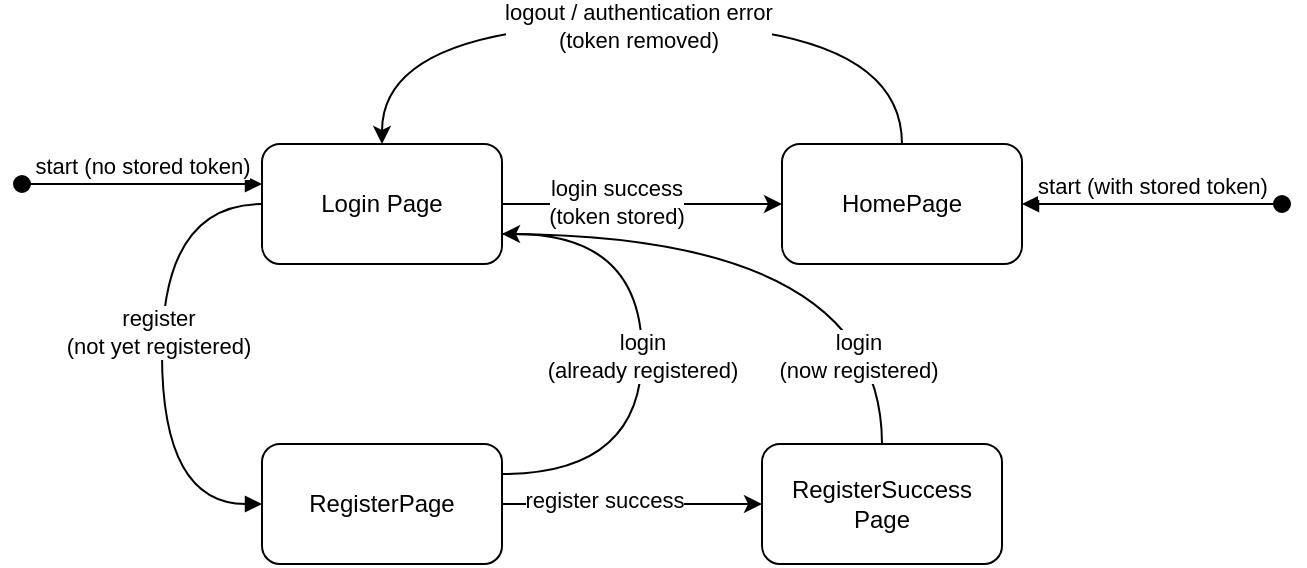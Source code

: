 <mxfile version="24.2.5" type="device">
  <diagram name="Page-1" id="NVEo-Rp1mCnDFDNM1tna">
    <mxGraphModel dx="831" dy="488" grid="1" gridSize="10" guides="1" tooltips="1" connect="1" arrows="1" fold="1" page="1" pageScale="1" pageWidth="1169" pageHeight="827" math="0" shadow="0">
      <root>
        <mxCell id="0" />
        <mxCell id="1" parent="0" />
        <mxCell id="bLl_detYXun5wEIrGBdr-4" value="Login Page" style="rounded=1;whiteSpace=wrap;html=1;" vertex="1" parent="1">
          <mxGeometry x="230" y="120" width="120" height="60" as="geometry" />
        </mxCell>
        <mxCell id="bLl_detYXun5wEIrGBdr-5" value="HomePage" style="rounded=1;whiteSpace=wrap;html=1;" vertex="1" parent="1">
          <mxGeometry x="490" y="120" width="120" height="60" as="geometry" />
        </mxCell>
        <mxCell id="bLl_detYXun5wEIrGBdr-6" value="RegisterPage" style="rounded=1;whiteSpace=wrap;html=1;" vertex="1" parent="1">
          <mxGeometry x="230" y="270" width="120" height="60" as="geometry" />
        </mxCell>
        <mxCell id="bLl_detYXun5wEIrGBdr-7" value="RegisterSuccess&lt;br&gt;Page" style="rounded=1;whiteSpace=wrap;html=1;" vertex="1" parent="1">
          <mxGeometry x="480" y="270" width="120" height="60" as="geometry" />
        </mxCell>
        <mxCell id="bLl_detYXun5wEIrGBdr-11" value="" style="endArrow=none;html=1;rounded=0;elbow=vertical;curved=1;edgeStyle=orthogonalEdgeStyle;entryX=0;entryY=0.5;entryDx=0;entryDy=0;exitX=0;exitY=0.5;exitDx=0;exitDy=0;strokeWidth=1;startArrow=block;startFill=1;" edge="1" parent="1" source="bLl_detYXun5wEIrGBdr-6" target="bLl_detYXun5wEIrGBdr-4">
          <mxGeometry width="50" height="50" relative="1" as="geometry">
            <mxPoint x="250" y="260" as="sourcePoint" />
            <mxPoint x="610" y="190" as="targetPoint" />
            <Array as="points">
              <mxPoint x="180" y="300" />
              <mxPoint x="180" y="150" />
            </Array>
          </mxGeometry>
        </mxCell>
        <mxCell id="bLl_detYXun5wEIrGBdr-23" value="register&lt;br&gt;(not yet registered)" style="edgeLabel;html=1;align=center;verticalAlign=middle;resizable=0;points=[];" vertex="1" connectable="0" parent="bLl_detYXun5wEIrGBdr-11">
          <mxGeometry x="0.093" y="2" relative="1" as="geometry">
            <mxPoint as="offset" />
          </mxGeometry>
        </mxCell>
        <mxCell id="bLl_detYXun5wEIrGBdr-12" value="" style="endArrow=none;html=1;rounded=0;elbow=vertical;curved=1;exitX=0;exitY=0.5;exitDx=0;exitDy=0;entryX=1;entryY=0.5;entryDx=0;entryDy=0;startArrow=classic;startFill=1;" edge="1" parent="1" source="bLl_detYXun5wEIrGBdr-5" target="bLl_detYXun5wEIrGBdr-4">
          <mxGeometry width="50" height="50" relative="1" as="geometry">
            <mxPoint x="450" y="60" as="sourcePoint" />
            <mxPoint x="400" y="110" as="targetPoint" />
          </mxGeometry>
        </mxCell>
        <mxCell id="bLl_detYXun5wEIrGBdr-13" value="login success&lt;br&gt;(token stored)" style="edgeLabel;html=1;align=center;verticalAlign=middle;resizable=0;points=[];" vertex="1" connectable="0" parent="bLl_detYXun5wEIrGBdr-12">
          <mxGeometry x="0.185" y="-1" relative="1" as="geometry">
            <mxPoint as="offset" />
          </mxGeometry>
        </mxCell>
        <mxCell id="bLl_detYXun5wEIrGBdr-14" value="" style="endArrow=none;html=1;rounded=0;elbow=vertical;curved=1;exitX=0;exitY=0.5;exitDx=0;exitDy=0;entryX=1;entryY=0.5;entryDx=0;entryDy=0;startArrow=classic;startFill=1;" edge="1" parent="1" source="bLl_detYXun5wEIrGBdr-7" target="bLl_detYXun5wEIrGBdr-6">
          <mxGeometry width="50" height="50" relative="1" as="geometry">
            <mxPoint x="390" y="340" as="sourcePoint" />
            <mxPoint x="440" y="290" as="targetPoint" />
          </mxGeometry>
        </mxCell>
        <mxCell id="bLl_detYXun5wEIrGBdr-15" value="register success" style="edgeLabel;html=1;align=center;verticalAlign=middle;resizable=0;points=[];" vertex="1" connectable="0" parent="bLl_detYXun5wEIrGBdr-14">
          <mxGeometry x="0.214" y="-2" relative="1" as="geometry">
            <mxPoint as="offset" />
          </mxGeometry>
        </mxCell>
        <mxCell id="bLl_detYXun5wEIrGBdr-19" value="" style="endArrow=none;html=1;rounded=0;elbow=vertical;curved=1;edgeStyle=orthogonalEdgeStyle;exitX=1;exitY=0.75;exitDx=0;exitDy=0;entryX=1;entryY=0.25;entryDx=0;entryDy=0;startArrow=classic;startFill=1;" edge="1" parent="1" source="bLl_detYXun5wEIrGBdr-4" target="bLl_detYXun5wEIrGBdr-6">
          <mxGeometry width="50" height="50" relative="1" as="geometry">
            <mxPoint x="420" y="219.47" as="sourcePoint" />
            <mxPoint x="370" y="269.47" as="targetPoint" />
            <Array as="points">
              <mxPoint x="420" y="165" />
              <mxPoint x="420" y="285" />
            </Array>
          </mxGeometry>
        </mxCell>
        <mxCell id="bLl_detYXun5wEIrGBdr-22" value="login&lt;br&gt;(already registered)" style="edgeLabel;html=1;align=center;verticalAlign=middle;resizable=0;points=[];" vertex="1" connectable="0" parent="bLl_detYXun5wEIrGBdr-19">
          <mxGeometry x="0.003" relative="1" as="geometry">
            <mxPoint as="offset" />
          </mxGeometry>
        </mxCell>
        <mxCell id="bLl_detYXun5wEIrGBdr-20" value="" style="endArrow=none;html=1;rounded=0;elbow=vertical;curved=1;edgeStyle=orthogonalEdgeStyle;entryX=0.5;entryY=0;entryDx=0;entryDy=0;exitX=0.5;exitY=0;exitDx=0;exitDy=0;startArrow=classic;startFill=1;" edge="1" parent="1" source="bLl_detYXun5wEIrGBdr-4" target="bLl_detYXun5wEIrGBdr-5">
          <mxGeometry width="50" height="50" relative="1" as="geometry">
            <mxPoint x="330" y="80" as="sourcePoint" />
            <mxPoint x="380" y="30" as="targetPoint" />
            <Array as="points">
              <mxPoint x="290" y="60" />
              <mxPoint x="550" y="60" />
            </Array>
          </mxGeometry>
        </mxCell>
        <mxCell id="bLl_detYXun5wEIrGBdr-24" value="logout / authentication error&lt;br&gt;(token removed)" style="edgeLabel;html=1;align=center;verticalAlign=middle;resizable=0;points=[];" vertex="1" connectable="0" parent="bLl_detYXun5wEIrGBdr-20">
          <mxGeometry x="-0.012" y="-1" relative="1" as="geometry">
            <mxPoint as="offset" />
          </mxGeometry>
        </mxCell>
        <mxCell id="bLl_detYXun5wEIrGBdr-25" value="start (no stored token)" style="html=1;verticalAlign=bottom;startArrow=oval;startFill=1;endArrow=block;startSize=8;curved=0;rounded=0;elbow=vertical;" edge="1" parent="1">
          <mxGeometry width="60" relative="1" as="geometry">
            <mxPoint x="110" y="140" as="sourcePoint" />
            <mxPoint x="230" y="140" as="targetPoint" />
            <mxPoint as="offset" />
          </mxGeometry>
        </mxCell>
        <mxCell id="bLl_detYXun5wEIrGBdr-26" value="start (with stored token)" style="html=1;verticalAlign=bottom;startArrow=oval;startFill=1;endArrow=block;startSize=8;curved=0;rounded=0;elbow=vertical;entryX=1;entryY=0.5;entryDx=0;entryDy=0;" edge="1" parent="1" target="bLl_detYXun5wEIrGBdr-5">
          <mxGeometry x="0.006" width="60" relative="1" as="geometry">
            <mxPoint x="740" y="150" as="sourcePoint" />
            <mxPoint x="630" y="140" as="targetPoint" />
            <mxPoint as="offset" />
          </mxGeometry>
        </mxCell>
        <mxCell id="bLl_detYXun5wEIrGBdr-27" value="" style="endArrow=none;html=1;rounded=0;elbow=vertical;curved=1;edgeStyle=orthogonalEdgeStyle;exitX=1;exitY=0.75;exitDx=0;exitDy=0;entryX=0.5;entryY=0;entryDx=0;entryDy=0;" edge="1" parent="1" source="bLl_detYXun5wEIrGBdr-4" target="bLl_detYXun5wEIrGBdr-7">
          <mxGeometry width="50" height="50" relative="1" as="geometry">
            <mxPoint x="510" y="250" as="sourcePoint" />
            <mxPoint x="540" y="260" as="targetPoint" />
          </mxGeometry>
        </mxCell>
        <mxCell id="bLl_detYXun5wEIrGBdr-28" value="login&lt;br&gt;(now registered)" style="edgeLabel;html=1;align=center;verticalAlign=middle;resizable=0;points=[];" vertex="1" connectable="0" parent="bLl_detYXun5wEIrGBdr-27">
          <mxGeometry x="0.699" y="-12" relative="1" as="geometry">
            <mxPoint as="offset" />
          </mxGeometry>
        </mxCell>
      </root>
    </mxGraphModel>
  </diagram>
</mxfile>

